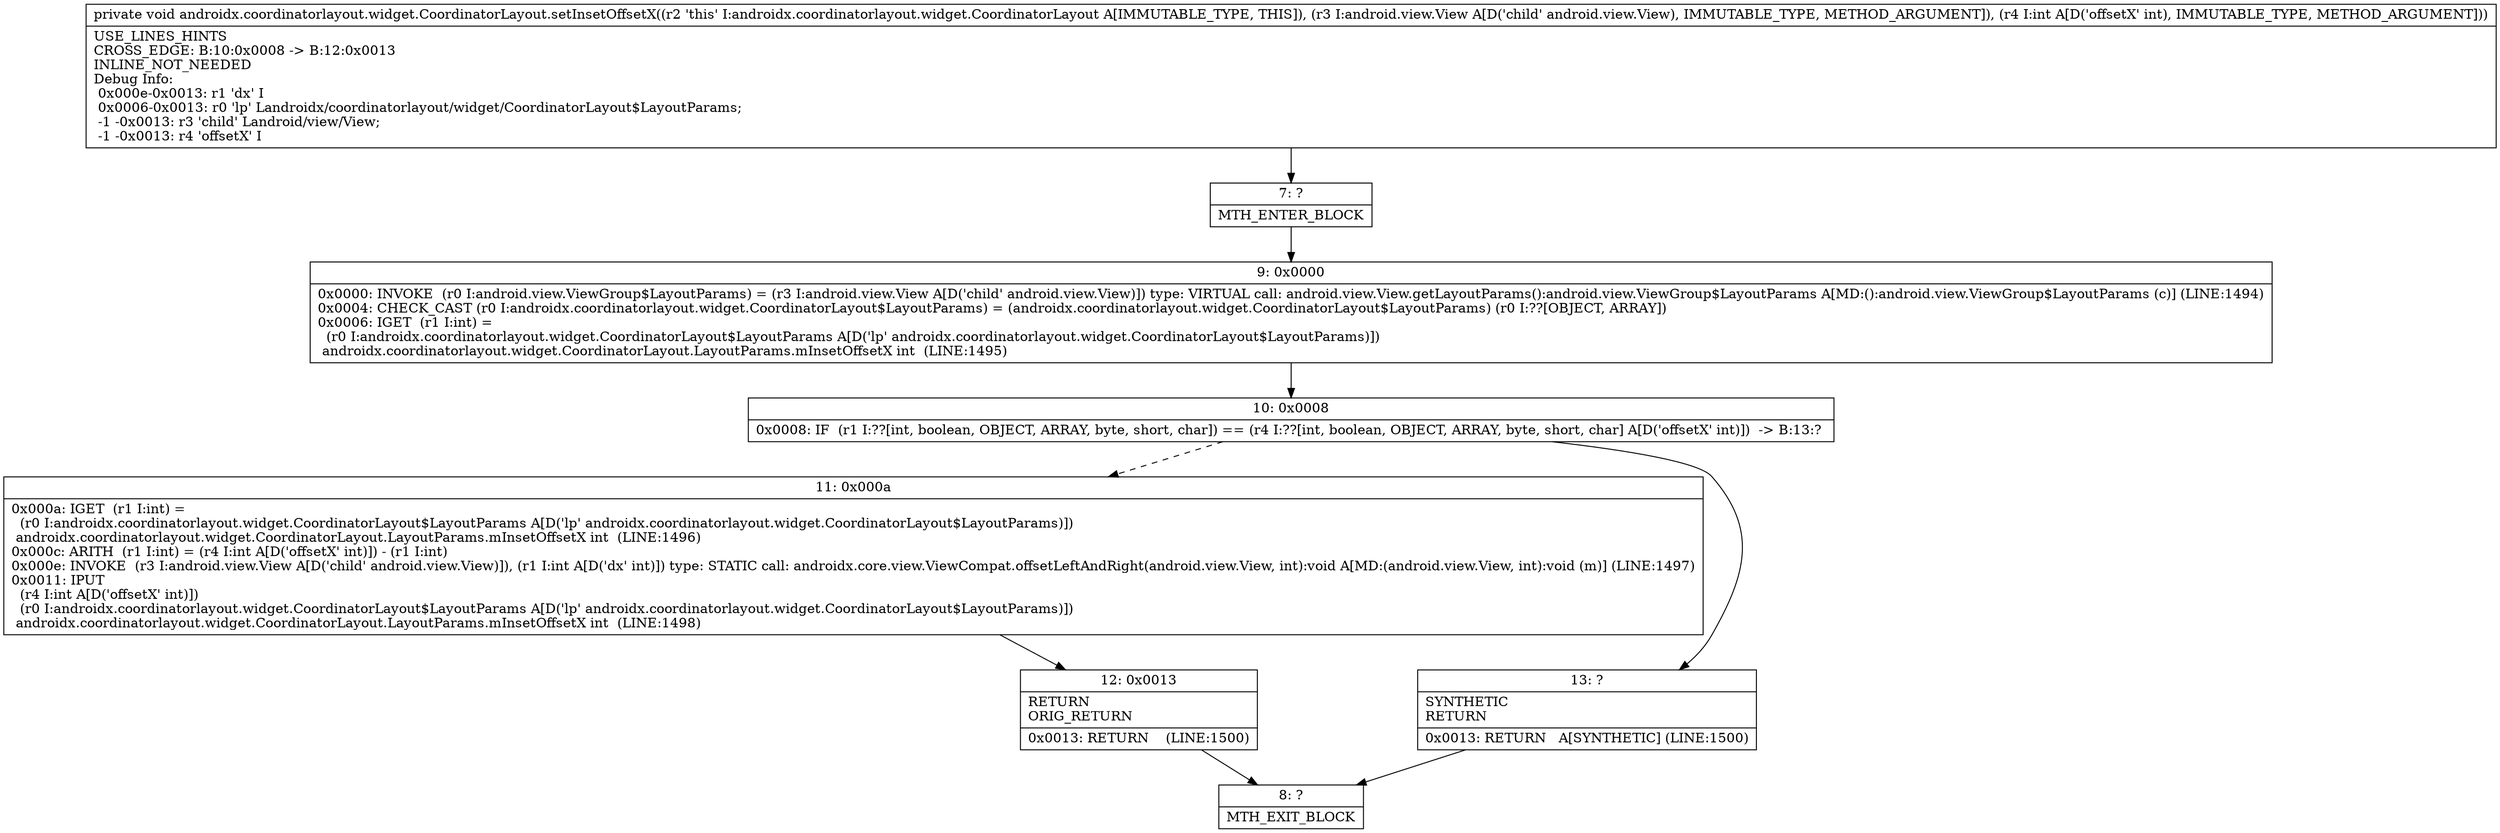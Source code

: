 digraph "CFG forandroidx.coordinatorlayout.widget.CoordinatorLayout.setInsetOffsetX(Landroid\/view\/View;I)V" {
Node_7 [shape=record,label="{7\:\ ?|MTH_ENTER_BLOCK\l}"];
Node_9 [shape=record,label="{9\:\ 0x0000|0x0000: INVOKE  (r0 I:android.view.ViewGroup$LayoutParams) = (r3 I:android.view.View A[D('child' android.view.View)]) type: VIRTUAL call: android.view.View.getLayoutParams():android.view.ViewGroup$LayoutParams A[MD:():android.view.ViewGroup$LayoutParams (c)] (LINE:1494)\l0x0004: CHECK_CAST (r0 I:androidx.coordinatorlayout.widget.CoordinatorLayout$LayoutParams) = (androidx.coordinatorlayout.widget.CoordinatorLayout$LayoutParams) (r0 I:??[OBJECT, ARRAY]) \l0x0006: IGET  (r1 I:int) = \l  (r0 I:androidx.coordinatorlayout.widget.CoordinatorLayout$LayoutParams A[D('lp' androidx.coordinatorlayout.widget.CoordinatorLayout$LayoutParams)])\l androidx.coordinatorlayout.widget.CoordinatorLayout.LayoutParams.mInsetOffsetX int  (LINE:1495)\l}"];
Node_10 [shape=record,label="{10\:\ 0x0008|0x0008: IF  (r1 I:??[int, boolean, OBJECT, ARRAY, byte, short, char]) == (r4 I:??[int, boolean, OBJECT, ARRAY, byte, short, char] A[D('offsetX' int)])  \-\> B:13:? \l}"];
Node_11 [shape=record,label="{11\:\ 0x000a|0x000a: IGET  (r1 I:int) = \l  (r0 I:androidx.coordinatorlayout.widget.CoordinatorLayout$LayoutParams A[D('lp' androidx.coordinatorlayout.widget.CoordinatorLayout$LayoutParams)])\l androidx.coordinatorlayout.widget.CoordinatorLayout.LayoutParams.mInsetOffsetX int  (LINE:1496)\l0x000c: ARITH  (r1 I:int) = (r4 I:int A[D('offsetX' int)]) \- (r1 I:int) \l0x000e: INVOKE  (r3 I:android.view.View A[D('child' android.view.View)]), (r1 I:int A[D('dx' int)]) type: STATIC call: androidx.core.view.ViewCompat.offsetLeftAndRight(android.view.View, int):void A[MD:(android.view.View, int):void (m)] (LINE:1497)\l0x0011: IPUT  \l  (r4 I:int A[D('offsetX' int)])\l  (r0 I:androidx.coordinatorlayout.widget.CoordinatorLayout$LayoutParams A[D('lp' androidx.coordinatorlayout.widget.CoordinatorLayout$LayoutParams)])\l androidx.coordinatorlayout.widget.CoordinatorLayout.LayoutParams.mInsetOffsetX int  (LINE:1498)\l}"];
Node_12 [shape=record,label="{12\:\ 0x0013|RETURN\lORIG_RETURN\l|0x0013: RETURN    (LINE:1500)\l}"];
Node_8 [shape=record,label="{8\:\ ?|MTH_EXIT_BLOCK\l}"];
Node_13 [shape=record,label="{13\:\ ?|SYNTHETIC\lRETURN\l|0x0013: RETURN   A[SYNTHETIC] (LINE:1500)\l}"];
MethodNode[shape=record,label="{private void androidx.coordinatorlayout.widget.CoordinatorLayout.setInsetOffsetX((r2 'this' I:androidx.coordinatorlayout.widget.CoordinatorLayout A[IMMUTABLE_TYPE, THIS]), (r3 I:android.view.View A[D('child' android.view.View), IMMUTABLE_TYPE, METHOD_ARGUMENT]), (r4 I:int A[D('offsetX' int), IMMUTABLE_TYPE, METHOD_ARGUMENT]))  | USE_LINES_HINTS\lCROSS_EDGE: B:10:0x0008 \-\> B:12:0x0013\lINLINE_NOT_NEEDED\lDebug Info:\l  0x000e\-0x0013: r1 'dx' I\l  0x0006\-0x0013: r0 'lp' Landroidx\/coordinatorlayout\/widget\/CoordinatorLayout$LayoutParams;\l  \-1 \-0x0013: r3 'child' Landroid\/view\/View;\l  \-1 \-0x0013: r4 'offsetX' I\l}"];
MethodNode -> Node_7;Node_7 -> Node_9;
Node_9 -> Node_10;
Node_10 -> Node_11[style=dashed];
Node_10 -> Node_13;
Node_11 -> Node_12;
Node_12 -> Node_8;
Node_13 -> Node_8;
}

